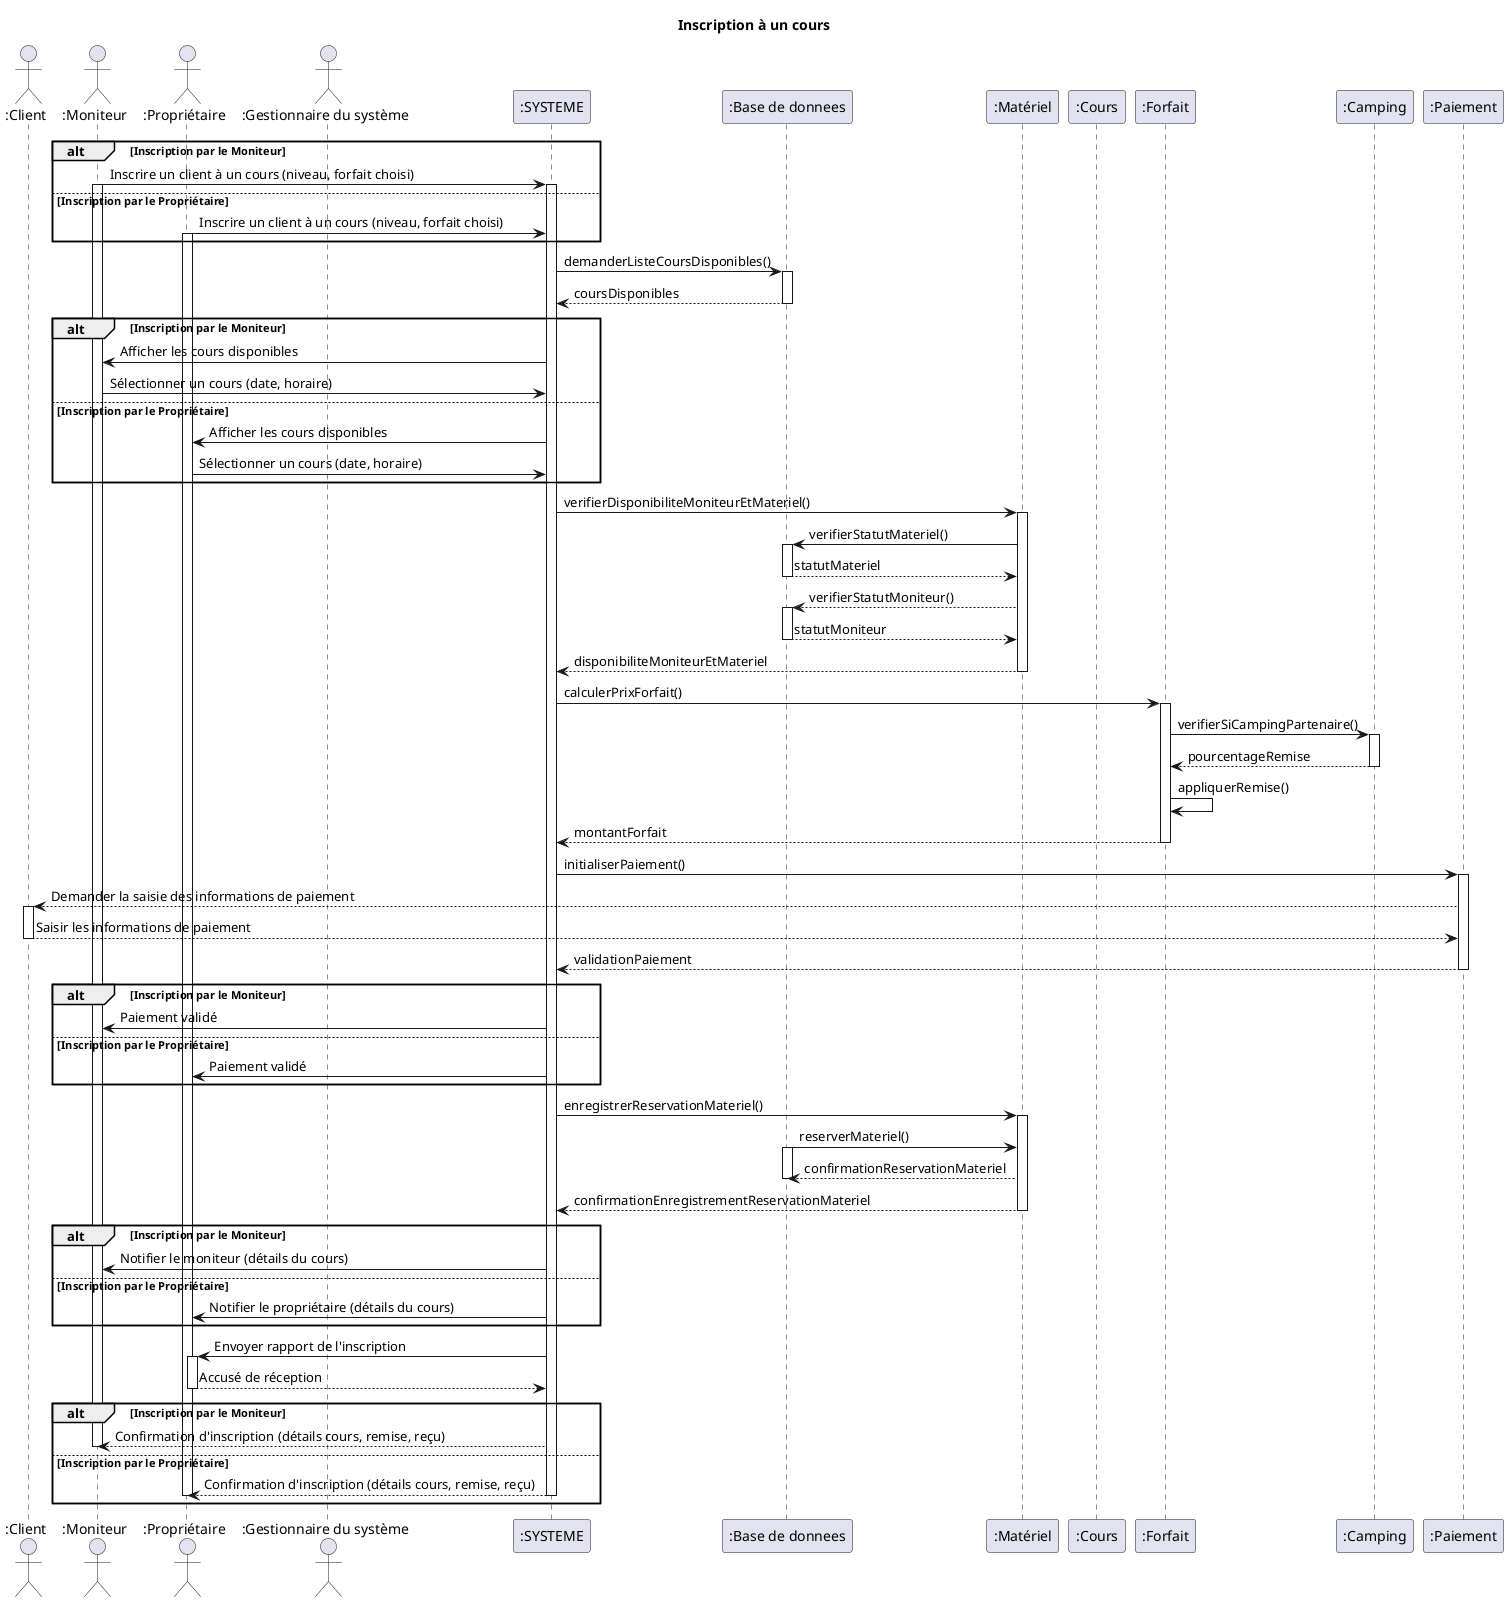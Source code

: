 @startuml
actor ":Client" as C
actor ":Moniteur" as M
actor ":Propriétaire" as P
actor ":Gestionnaire du système" as A
participant ":SYSTEME" as App
participant ":Base de donnees" as DB
participant ":Matériel" as Mat
participant ":Cours" as Cour
participant ":Forfait" as Forf
participant ":Camping" as Camp
participant ":Paiement" as Pay

title Inscription à un cours

alt Inscription par le Moniteur
    M -> App : Inscrire un client à un cours (niveau, forfait choisi)
    activate M
    activate App
else Inscription par le Propriétaire
    P -> App : Inscrire un client à un cours (niveau, forfait choisi)
    activate P
end

activate App

App -> DB : demanderListeCoursDisponibles()
activate DB
DB --> App : coursDisponibles
deactivate DB

alt Inscription par le Moniteur
    App -> M : Afficher les cours disponibles
    M -> App : Sélectionner un cours (date, horaire)
else Inscription par le Propriétaire
    App -> P : Afficher les cours disponibles
    P -> App : Sélectionner un cours (date, horaire)
end

App -> Mat : verifierDisponibiliteMoniteurEtMateriel()
activate Mat
Mat -> DB : verifierStatutMateriel()
activate DB
DB --> Mat : statutMateriel
deactivate DB
Mat --> DB : verifierStatutMoniteur()
activate DB
DB --> Mat : statutMoniteur
deactivate DB
Mat --> App : disponibiliteMoniteurEtMateriel
deactivate Mat

App -> Forf : calculerPrixForfait()
activate Forf

Forf -> Camp : verifierSiCampingPartenaire()
activate Camp
Camp --> Forf : pourcentageRemise
deactivate Camp
Forf -> Forf : appliquerRemise()

Forf --> App : montantForfait
deactivate Forf

App -> Pay : initialiserPaiement()
activate Pay
Pay --> C : Demander la saisie des informations de paiement
activate C
C --> Pay : Saisir les informations de paiement
deactivate C
Pay --> App : validationPaiement
deactivate Pay

alt Inscription par le Moniteur
    App -> M : Paiement validé
else Inscription par le Propriétaire
    App -> P : Paiement validé
end

App -> Mat : enregistrerReservationMateriel()
activate Mat
DB -> Mat : reserverMateriel()
activate DB
Mat --> DB : confirmationReservationMateriel
deactivate DB
Mat --> App : confirmationEnregistrementReservationMateriel
deactivate Mat

alt Inscription par le Moniteur
    App -> M : Notifier le moniteur (détails du cours)
else Inscription par le Propriétaire
    App -> P : Notifier le propriétaire (détails du cours)
end

App -> P : Envoyer rapport de l'inscription
activate P
P --> App : Accusé de réception
deactivate P

alt Inscription par le Moniteur
    App --> M : Confirmation d'inscription (détails cours, remise, reçu)
    deactivate M
else Inscription par le Propriétaire
    App --> P : Confirmation d'inscription (détails cours, remise, reçu)
    deactivate App
    deactivate P
end
@enduml

